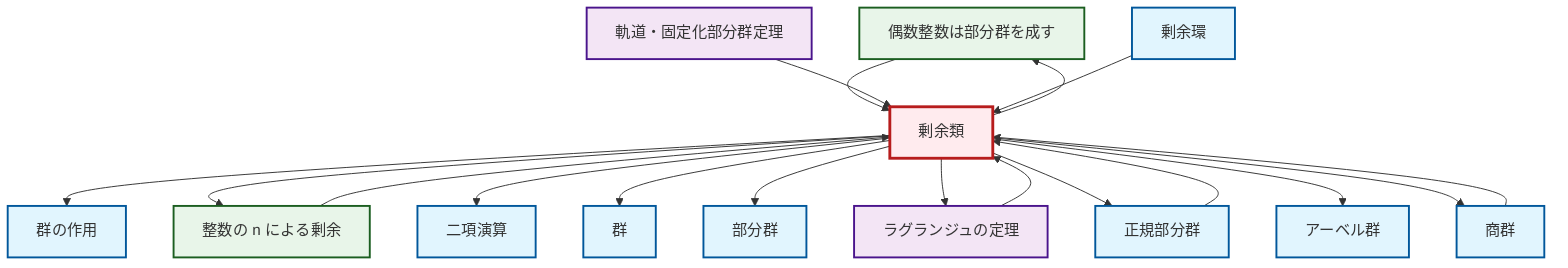graph TD
    classDef definition fill:#e1f5fe,stroke:#01579b,stroke-width:2px
    classDef theorem fill:#f3e5f5,stroke:#4a148c,stroke-width:2px
    classDef axiom fill:#fff3e0,stroke:#e65100,stroke-width:2px
    classDef example fill:#e8f5e9,stroke:#1b5e20,stroke-width:2px
    classDef current fill:#ffebee,stroke:#b71c1c,stroke-width:3px
    ex-even-integers-subgroup["偶数整数は部分群を成す"]:::example
    def-group["群"]:::definition
    ex-quotient-integers-mod-n["整数の n による剰余"]:::example
    def-normal-subgroup["正規部分群"]:::definition
    def-quotient-ring["剰余環"]:::definition
    def-quotient-group["商群"]:::definition
    def-subgroup["部分群"]:::definition
    def-coset["剰余類"]:::definition
    def-binary-operation["二項演算"]:::definition
    def-group-action["群の作用"]:::definition
    thm-orbit-stabilizer["軌道・固定化部分群定理"]:::theorem
    def-abelian-group["アーベル群"]:::definition
    thm-lagrange["ラグランジュの定理"]:::theorem
    ex-even-integers-subgroup --> def-coset
    def-coset --> def-group-action
    def-coset --> ex-quotient-integers-mod-n
    thm-orbit-stabilizer --> def-coset
    def-coset --> def-binary-operation
    def-coset --> def-group
    def-coset --> def-subgroup
    def-quotient-ring --> def-coset
    def-coset --> thm-lagrange
    def-coset --> def-normal-subgroup
    def-coset --> def-abelian-group
    ex-quotient-integers-mod-n --> def-coset
    def-normal-subgroup --> def-coset
    def-coset --> def-quotient-group
    def-coset --> ex-even-integers-subgroup
    def-quotient-group --> def-coset
    thm-lagrange --> def-coset
    class def-coset current